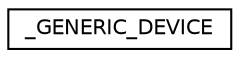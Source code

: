 digraph "Graphical Class Hierarchy"
{
  edge [fontname="Helvetica",fontsize="10",labelfontname="Helvetica",labelfontsize="10"];
  node [fontname="Helvetica",fontsize="10",shape=record];
  rankdir="LR";
  Node1 [label="_GENERIC_DEVICE",height=0.2,width=0.4,color="black", fillcolor="white", style="filled",URL="$struct___g_e_n_e_r_i_c___d_e_v_i_c_e.html"];
}
